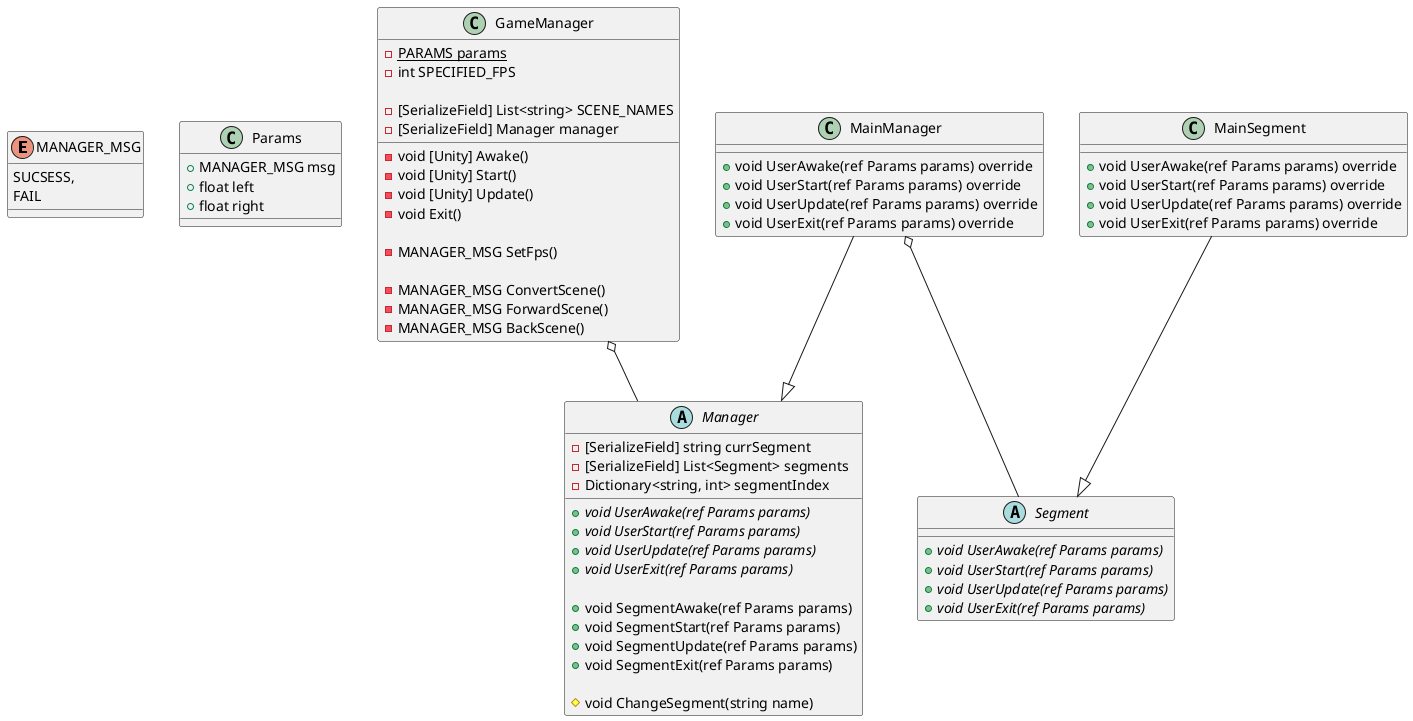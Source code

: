 ﻿@startuml Unity Minecraft System

enum MANAGER_MSG
{
    SUCSESS,
    FAIL
}

class Params
{
    + MANAGER_MSG msg
    + float left
    + float right
}

GameManager o-- Manager
class GameManager
{
    - {static} PARAMS params
    - int SPECIFIED_FPS

    - [SerializeField] List<string> SCENE_NAMES
    - [SerializeField] Manager manager

    - void [Unity] Awake()
    - void [Unity] Start()
    - void [Unity] Update()
    - void Exit()

    - MANAGER_MSG SetFps()

    - MANAGER_MSG ConvertScene()
    - MANAGER_MSG ForwardScene()
    - MANAGER_MSG BackScene()
}

abstract class Manager
{
    - [SerializeField] string currSegment
    - [SerializeField] List<Segment> segments
    - Dictionary<string, int> segmentIndex

    + {abstract} void UserAwake(ref Params params)
    + {abstract} void UserStart(ref Params params)
    + {abstract} void UserUpdate(ref Params params)
    + {abstract} void UserExit(ref Params params)

    + void SegmentAwake(ref Params params)
    + void SegmentStart(ref Params params)
    + void SegmentUpdate(ref Params params)
    + void SegmentExit(ref Params params)

    # void ChangeSegment(string name)
}

MainManager --|> Manager
MainManager o-- Segment
class MainManager
{
    + void UserAwake(ref Params params) override
    + void UserStart(ref Params params) override
    + void UserUpdate(ref Params params) override
    + void UserExit(ref Params params) override
}

abstract class Segment
{
    + {abstract} void UserAwake(ref Params params)
    + {abstract} void UserStart(ref Params params)
    + {abstract} void UserUpdate(ref Params params)
    + {abstract} void UserExit(ref Params params)
}

MainSegment --|> Segment
class MainSegment
{
    + void UserAwake(ref Params params) override
    + void UserStart(ref Params params) override
    + void UserUpdate(ref Params params) override
    + void UserExit(ref Params params) override
}